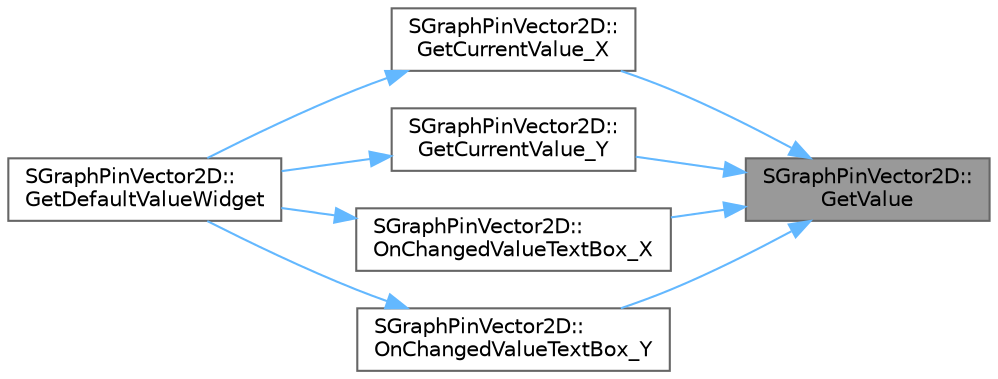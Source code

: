 digraph "SGraphPinVector2D::GetValue"
{
 // INTERACTIVE_SVG=YES
 // LATEX_PDF_SIZE
  bgcolor="transparent";
  edge [fontname=Helvetica,fontsize=10,labelfontname=Helvetica,labelfontsize=10];
  node [fontname=Helvetica,fontsize=10,shape=box,height=0.2,width=0.4];
  rankdir="RL";
  Node1 [id="Node000001",label="SGraphPinVector2D::\lGetValue",height=0.2,width=0.4,color="gray40", fillcolor="grey60", style="filled", fontcolor="black",tooltip=" "];
  Node1 -> Node2 [id="edge1_Node000001_Node000002",dir="back",color="steelblue1",style="solid",tooltip=" "];
  Node2 [id="Node000002",label="SGraphPinVector2D::\lGetCurrentValue_X",height=0.2,width=0.4,color="grey40", fillcolor="white", style="filled",URL="$d3/d4a/classSGraphPinVector2D.html#aedcf2b4a626e04bf47a00362ac72383e",tooltip=" "];
  Node2 -> Node3 [id="edge2_Node000002_Node000003",dir="back",color="steelblue1",style="solid",tooltip=" "];
  Node3 [id="Node000003",label="SGraphPinVector2D::\lGetDefaultValueWidget",height=0.2,width=0.4,color="grey40", fillcolor="white", style="filled",URL="$d3/d4a/classSGraphPinVector2D.html#aa7f78d47074ba2f901348b8c5be5a911",tooltip="Function to create class specific widget."];
  Node1 -> Node4 [id="edge3_Node000001_Node000004",dir="back",color="steelblue1",style="solid",tooltip=" "];
  Node4 [id="Node000004",label="SGraphPinVector2D::\lGetCurrentValue_Y",height=0.2,width=0.4,color="grey40", fillcolor="white", style="filled",URL="$d3/d4a/classSGraphPinVector2D.html#ae56f1f1b3bc53cb02627d4a1bf78f620",tooltip=" "];
  Node4 -> Node3 [id="edge4_Node000004_Node000003",dir="back",color="steelblue1",style="solid",tooltip=" "];
  Node1 -> Node5 [id="edge5_Node000001_Node000005",dir="back",color="steelblue1",style="solid",tooltip=" "];
  Node5 [id="Node000005",label="SGraphPinVector2D::\lOnChangedValueTextBox_X",height=0.2,width=0.4,color="grey40", fillcolor="white", style="filled",URL="$d3/d4a/classSGraphPinVector2D.html#a3d75ffb101b7f190707deaec04af8d3d",tooltip=" "];
  Node5 -> Node3 [id="edge6_Node000005_Node000003",dir="back",color="steelblue1",style="solid",tooltip=" "];
  Node1 -> Node6 [id="edge7_Node000001_Node000006",dir="back",color="steelblue1",style="solid",tooltip=" "];
  Node6 [id="Node000006",label="SGraphPinVector2D::\lOnChangedValueTextBox_Y",height=0.2,width=0.4,color="grey40", fillcolor="white", style="filled",URL="$d3/d4a/classSGraphPinVector2D.html#a9abeafd292378c2fd47cf17acb6bcf54",tooltip=" "];
  Node6 -> Node3 [id="edge8_Node000006_Node000003",dir="back",color="steelblue1",style="solid",tooltip=" "];
}
